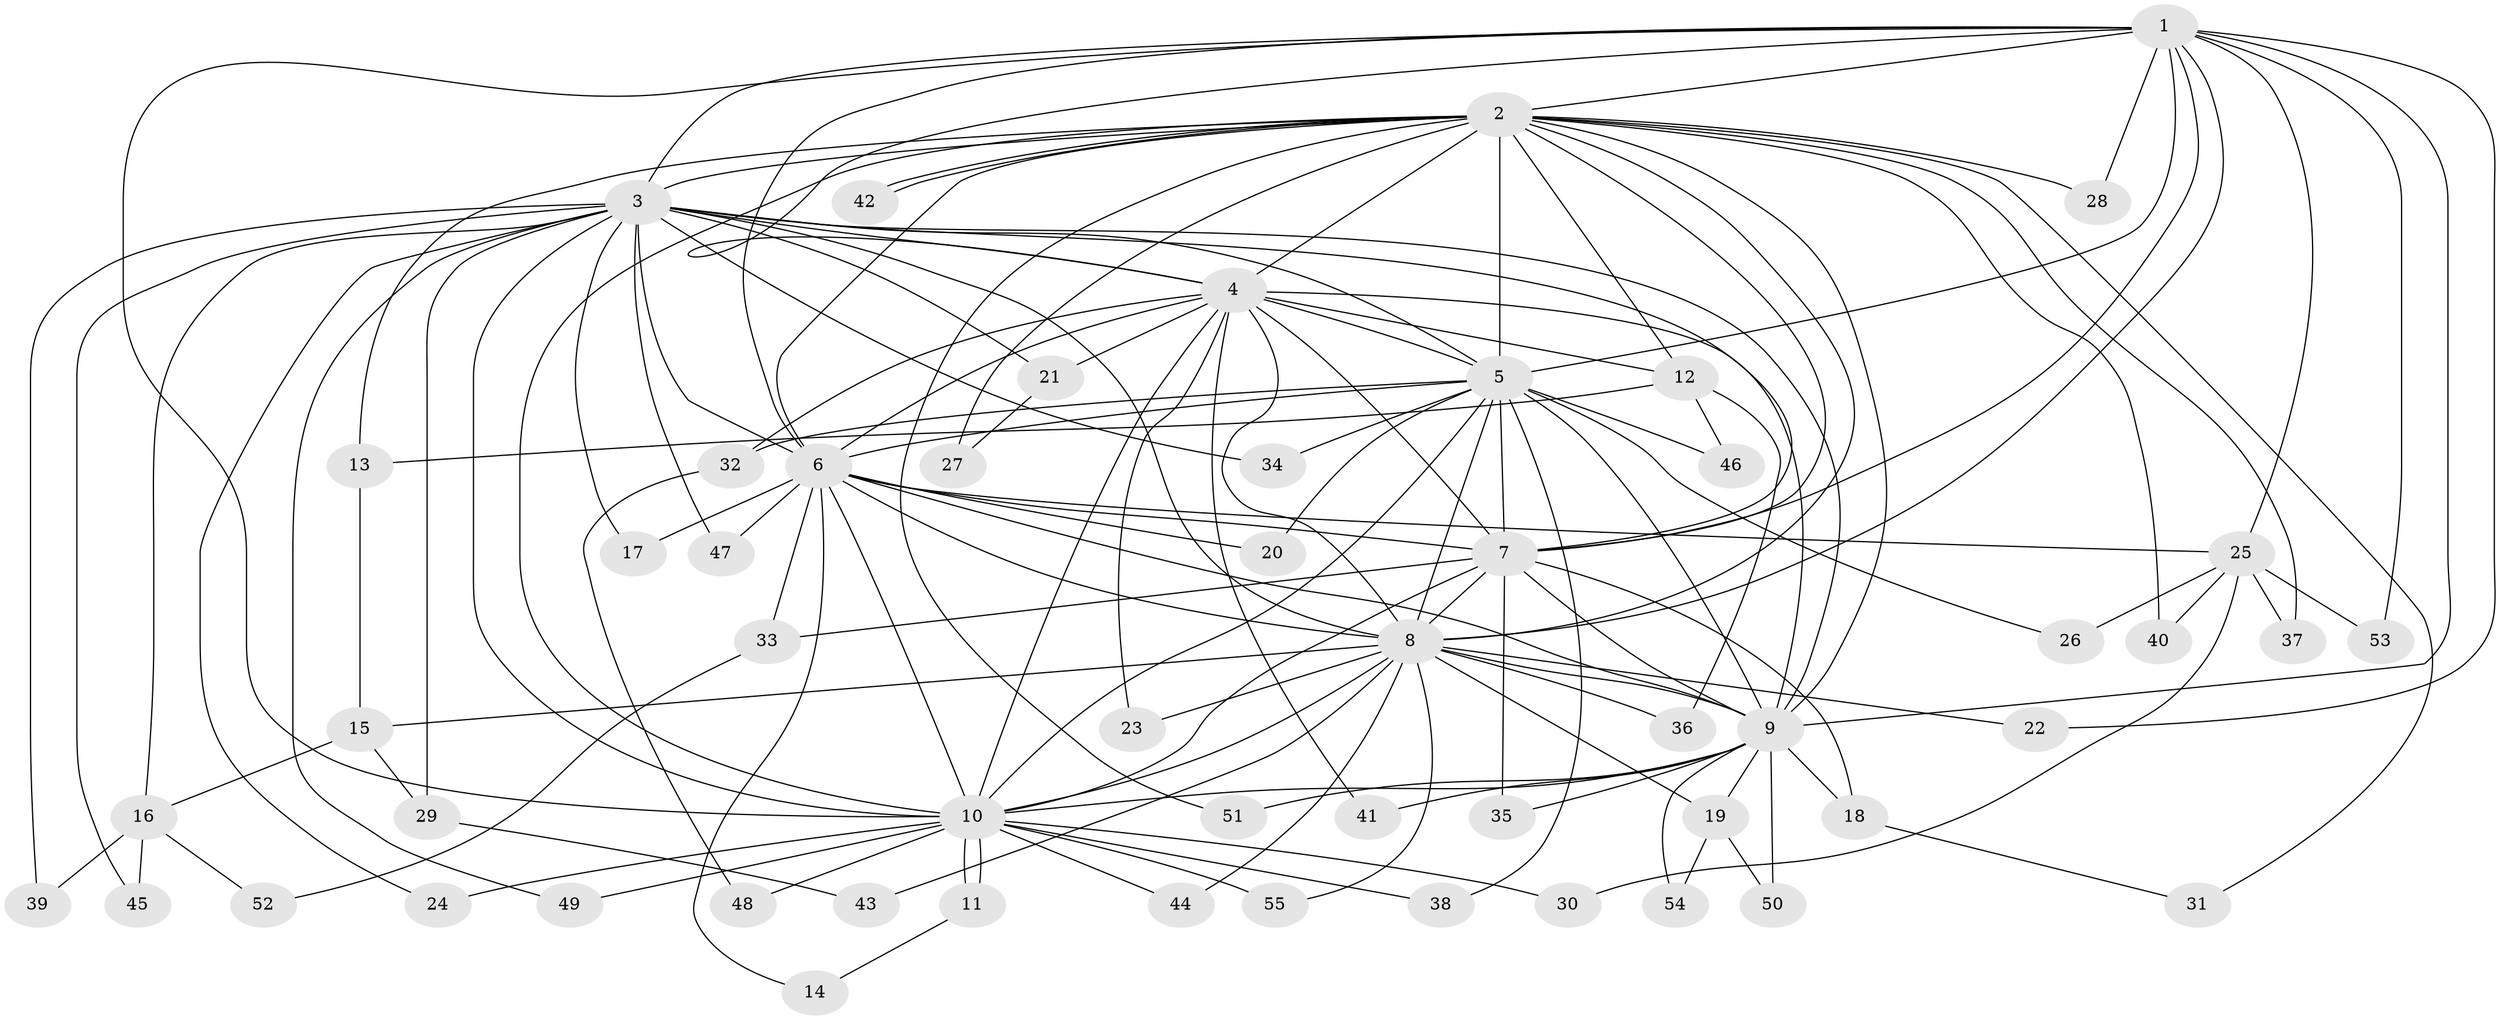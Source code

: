 // coarse degree distribution, {11: 0.08695652173913043, 3: 0.17391304347826086, 8: 0.043478260869565216, 10: 0.043478260869565216, 2: 0.34782608695652173, 7: 0.043478260869565216, 5: 0.043478260869565216, 4: 0.043478260869565216, 15: 0.043478260869565216, 12: 0.043478260869565216, 1: 0.043478260869565216, 6: 0.043478260869565216}
// Generated by graph-tools (version 1.1) at 2025/36/03/04/25 23:36:23]
// undirected, 55 vertices, 135 edges
graph export_dot {
  node [color=gray90,style=filled];
  1;
  2;
  3;
  4;
  5;
  6;
  7;
  8;
  9;
  10;
  11;
  12;
  13;
  14;
  15;
  16;
  17;
  18;
  19;
  20;
  21;
  22;
  23;
  24;
  25;
  26;
  27;
  28;
  29;
  30;
  31;
  32;
  33;
  34;
  35;
  36;
  37;
  38;
  39;
  40;
  41;
  42;
  43;
  44;
  45;
  46;
  47;
  48;
  49;
  50;
  51;
  52;
  53;
  54;
  55;
  1 -- 2;
  1 -- 3;
  1 -- 4;
  1 -- 5;
  1 -- 6;
  1 -- 7;
  1 -- 8;
  1 -- 9;
  1 -- 10;
  1 -- 22;
  1 -- 25;
  1 -- 28;
  1 -- 53;
  2 -- 3;
  2 -- 4;
  2 -- 5;
  2 -- 6;
  2 -- 7;
  2 -- 8;
  2 -- 9;
  2 -- 10;
  2 -- 12;
  2 -- 13;
  2 -- 27;
  2 -- 28;
  2 -- 31;
  2 -- 37;
  2 -- 40;
  2 -- 42;
  2 -- 42;
  2 -- 51;
  3 -- 4;
  3 -- 5;
  3 -- 6;
  3 -- 7;
  3 -- 8;
  3 -- 9;
  3 -- 10;
  3 -- 16;
  3 -- 17;
  3 -- 21;
  3 -- 24;
  3 -- 29;
  3 -- 34;
  3 -- 39;
  3 -- 45;
  3 -- 47;
  3 -- 49;
  4 -- 5;
  4 -- 6;
  4 -- 7;
  4 -- 8;
  4 -- 9;
  4 -- 10;
  4 -- 12;
  4 -- 21;
  4 -- 23;
  4 -- 32;
  4 -- 41;
  5 -- 6;
  5 -- 7;
  5 -- 8;
  5 -- 9;
  5 -- 10;
  5 -- 20;
  5 -- 26;
  5 -- 32;
  5 -- 34;
  5 -- 38;
  5 -- 46;
  6 -- 7;
  6 -- 8;
  6 -- 9;
  6 -- 10;
  6 -- 14;
  6 -- 17;
  6 -- 20;
  6 -- 25;
  6 -- 33;
  6 -- 47;
  7 -- 8;
  7 -- 9;
  7 -- 10;
  7 -- 18;
  7 -- 33;
  7 -- 35;
  8 -- 9;
  8 -- 10;
  8 -- 15;
  8 -- 19;
  8 -- 22;
  8 -- 23;
  8 -- 36;
  8 -- 43;
  8 -- 44;
  8 -- 55;
  9 -- 10;
  9 -- 18;
  9 -- 19;
  9 -- 35;
  9 -- 41;
  9 -- 50;
  9 -- 51;
  9 -- 54;
  10 -- 11;
  10 -- 11;
  10 -- 24;
  10 -- 30;
  10 -- 38;
  10 -- 44;
  10 -- 48;
  10 -- 49;
  10 -- 55;
  11 -- 14;
  12 -- 13;
  12 -- 36;
  12 -- 46;
  13 -- 15;
  15 -- 16;
  15 -- 29;
  16 -- 39;
  16 -- 45;
  16 -- 52;
  18 -- 31;
  19 -- 50;
  19 -- 54;
  21 -- 27;
  25 -- 26;
  25 -- 30;
  25 -- 37;
  25 -- 40;
  25 -- 53;
  29 -- 43;
  32 -- 48;
  33 -- 52;
}

